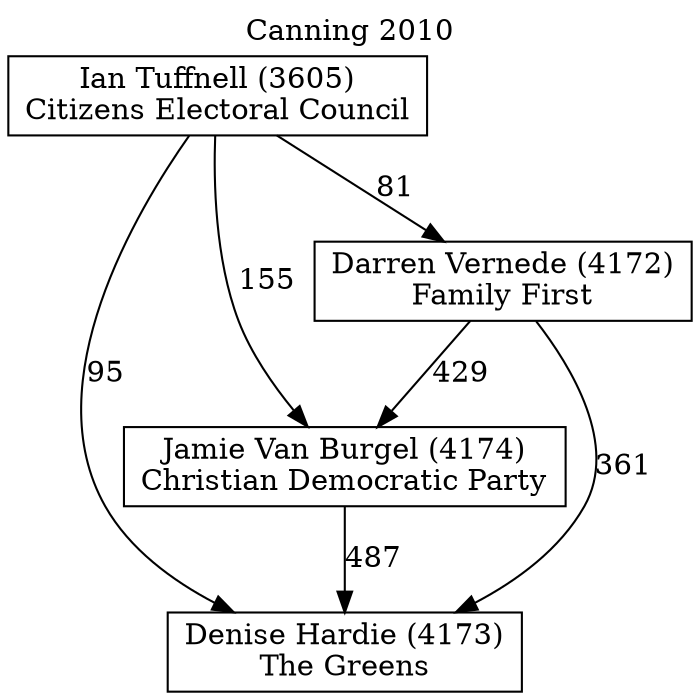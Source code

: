 // House preference flow
digraph "Denise Hardie (4173)_Canning_2010" {
	graph [label="Canning 2010" labelloc=t mclimit=10]
	node [shape=box]
	"Denise Hardie (4173)" [label="Denise Hardie (4173)
The Greens"]
	"Jamie Van Burgel (4174)" [label="Jamie Van Burgel (4174)
Christian Democratic Party"]
	"Darren Vernede (4172)" [label="Darren Vernede (4172)
Family First"]
	"Ian Tuffnell (3605)" [label="Ian Tuffnell (3605)
Citizens Electoral Council"]
	"Denise Hardie (4173)" [label="Denise Hardie (4173)
The Greens"]
	"Darren Vernede (4172)" [label="Darren Vernede (4172)
Family First"]
	"Ian Tuffnell (3605)" [label="Ian Tuffnell (3605)
Citizens Electoral Council"]
	"Denise Hardie (4173)" [label="Denise Hardie (4173)
The Greens"]
	"Ian Tuffnell (3605)" [label="Ian Tuffnell (3605)
Citizens Electoral Council"]
	"Ian Tuffnell (3605)" [label="Ian Tuffnell (3605)
Citizens Electoral Council"]
	"Darren Vernede (4172)" [label="Darren Vernede (4172)
Family First"]
	"Ian Tuffnell (3605)" [label="Ian Tuffnell (3605)
Citizens Electoral Council"]
	"Ian Tuffnell (3605)" [label="Ian Tuffnell (3605)
Citizens Electoral Council"]
	"Jamie Van Burgel (4174)" [label="Jamie Van Burgel (4174)
Christian Democratic Party"]
	"Darren Vernede (4172)" [label="Darren Vernede (4172)
Family First"]
	"Ian Tuffnell (3605)" [label="Ian Tuffnell (3605)
Citizens Electoral Council"]
	"Jamie Van Burgel (4174)" [label="Jamie Van Burgel (4174)
Christian Democratic Party"]
	"Ian Tuffnell (3605)" [label="Ian Tuffnell (3605)
Citizens Electoral Council"]
	"Ian Tuffnell (3605)" [label="Ian Tuffnell (3605)
Citizens Electoral Council"]
	"Darren Vernede (4172)" [label="Darren Vernede (4172)
Family First"]
	"Ian Tuffnell (3605)" [label="Ian Tuffnell (3605)
Citizens Electoral Council"]
	"Ian Tuffnell (3605)" [label="Ian Tuffnell (3605)
Citizens Electoral Council"]
	"Jamie Van Burgel (4174)" -> "Denise Hardie (4173)" [label=487]
	"Darren Vernede (4172)" -> "Jamie Van Burgel (4174)" [label=429]
	"Ian Tuffnell (3605)" -> "Darren Vernede (4172)" [label=81]
	"Darren Vernede (4172)" -> "Denise Hardie (4173)" [label=361]
	"Ian Tuffnell (3605)" -> "Denise Hardie (4173)" [label=95]
	"Ian Tuffnell (3605)" -> "Jamie Van Burgel (4174)" [label=155]
}
